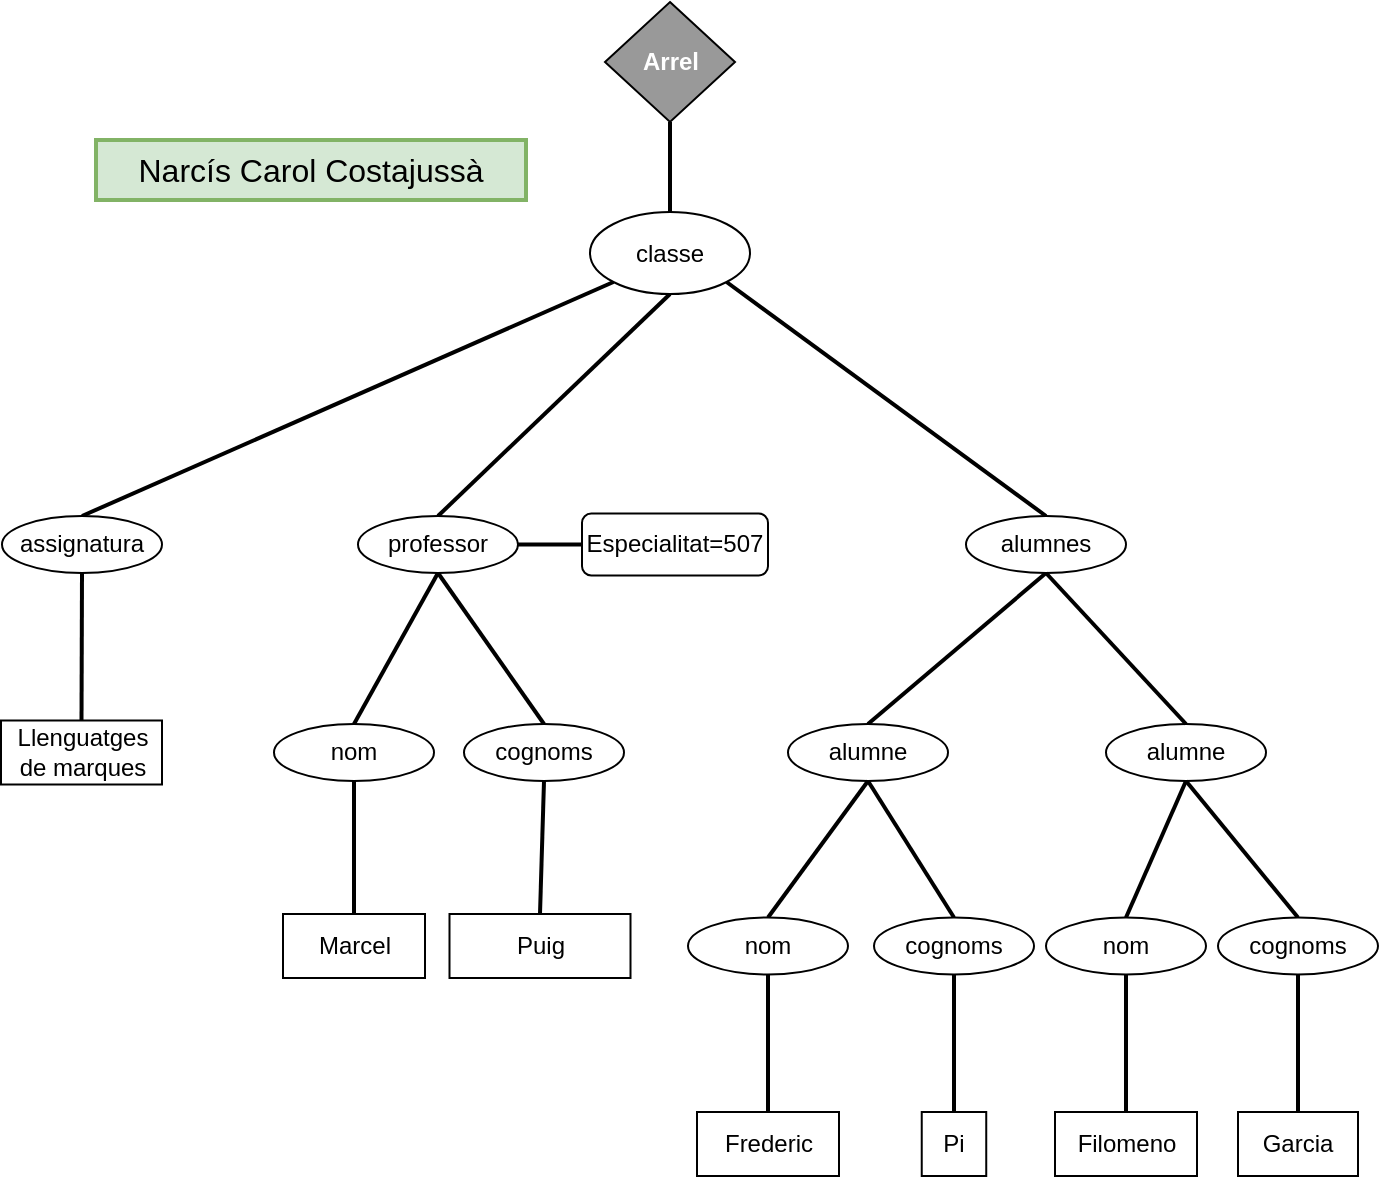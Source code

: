 <mxfile version="24.8.4">
  <diagram name="Pàgina-1" id="LbVerQ4kLHdDsUL7OnN9">
    <mxGraphModel dx="839" dy="1209" grid="0" gridSize="10" guides="1" tooltips="1" connect="1" arrows="1" fold="1" page="0" pageScale="1" pageWidth="827" pageHeight="1169" math="0" shadow="0">
      <root>
        <mxCell id="0" />
        <mxCell id="1" parent="0" />
        <mxCell id="pjNHUrydd99h5L4wFalr-1" value="" style="edgeStyle=none;curved=1;rounded=0;orthogonalLoop=1;jettySize=auto;html=1;fontSize=12;startSize=8;endSize=8;exitX=0.5;exitY=1;exitDx=0;exitDy=0;entryX=0.5;entryY=0;entryDx=0;entryDy=0;endArrow=none;endFill=0;strokeWidth=2;" edge="1" parent="1" source="pjNHUrydd99h5L4wFalr-10" target="pjNHUrydd99h5L4wFalr-7">
          <mxGeometry relative="1" as="geometry" />
        </mxCell>
        <mxCell id="pjNHUrydd99h5L4wFalr-2" value="" style="edgeStyle=none;curved=1;rounded=0;orthogonalLoop=1;jettySize=auto;html=1;fontSize=12;startSize=8;endSize=8;exitX=1;exitY=1;exitDx=0;exitDy=0;entryX=0.5;entryY=0;entryDx=0;entryDy=0;endArrow=none;endFill=0;strokeWidth=2;" edge="1" parent="1" source="pjNHUrydd99h5L4wFalr-10" target="pjNHUrydd99h5L4wFalr-16">
          <mxGeometry relative="1" as="geometry" />
        </mxCell>
        <mxCell id="pjNHUrydd99h5L4wFalr-3" style="edgeStyle=none;curved=1;rounded=0;orthogonalLoop=1;jettySize=auto;html=1;exitX=0.5;exitY=1;exitDx=0;exitDy=0;entryX=0.5;entryY=0;entryDx=0;entryDy=0;fontSize=12;startSize=8;endSize=8;endArrow=none;endFill=0;strokeWidth=2;" edge="1" parent="1" source="pjNHUrydd99h5L4wFalr-4" target="pjNHUrydd99h5L4wFalr-10">
          <mxGeometry relative="1" as="geometry" />
        </mxCell>
        <mxCell id="pjNHUrydd99h5L4wFalr-4" value="Arrel" style="rhombus;whiteSpace=wrap;html=1;fillColor=#999999;strokeColor=#000000;fontColor=#FFFFFF;fontStyle=1" vertex="1" parent="1">
          <mxGeometry x="147.5" y="-121" width="65" height="60" as="geometry" />
        </mxCell>
        <mxCell id="pjNHUrydd99h5L4wFalr-5" value="" style="edgeStyle=none;curved=1;rounded=0;orthogonalLoop=1;jettySize=auto;html=1;fontSize=12;startSize=8;endSize=8;entryX=0.5;entryY=0;entryDx=0;entryDy=0;exitX=0.5;exitY=1;exitDx=0;exitDy=0;endArrow=none;endFill=0;strokeWidth=2;" edge="1" parent="1" source="pjNHUrydd99h5L4wFalr-7" target="pjNHUrydd99h5L4wFalr-12">
          <mxGeometry relative="1" as="geometry">
            <mxPoint x="-67" y="233" as="targetPoint" />
          </mxGeometry>
        </mxCell>
        <mxCell id="pjNHUrydd99h5L4wFalr-6" style="edgeStyle=none;curved=1;rounded=0;orthogonalLoop=1;jettySize=auto;html=1;entryX=0.5;entryY=0;entryDx=0;entryDy=0;fontSize=12;startSize=8;endSize=8;exitX=0.5;exitY=1;exitDx=0;exitDy=0;endArrow=none;endFill=0;strokeWidth=2;" edge="1" parent="1" source="pjNHUrydd99h5L4wFalr-7" target="pjNHUrydd99h5L4wFalr-14">
          <mxGeometry relative="1" as="geometry" />
        </mxCell>
        <mxCell id="pjNHUrydd99h5L4wFalr-39" style="edgeStyle=none;curved=1;rounded=0;orthogonalLoop=1;jettySize=auto;html=1;exitX=1;exitY=0.5;exitDx=0;exitDy=0;entryX=0;entryY=0.5;entryDx=0;entryDy=0;fontSize=12;startSize=8;endSize=8;endArrow=none;endFill=0;strokeWidth=2;" edge="1" parent="1" source="pjNHUrydd99h5L4wFalr-7" target="pjNHUrydd99h5L4wFalr-36">
          <mxGeometry relative="1" as="geometry" />
        </mxCell>
        <mxCell id="pjNHUrydd99h5L4wFalr-7" value="professor" style="ellipse;whiteSpace=wrap;html=1;" vertex="1" parent="1">
          <mxGeometry x="24" y="136" width="80" height="28.5" as="geometry" />
        </mxCell>
        <mxCell id="pjNHUrydd99h5L4wFalr-8" style="edgeStyle=none;curved=1;rounded=0;orthogonalLoop=1;jettySize=auto;html=1;entryX=0.5;entryY=0;entryDx=0;entryDy=0;fontSize=12;startSize=8;endSize=8;exitX=0;exitY=1;exitDx=0;exitDy=0;endArrow=none;endFill=0;strokeWidth=2;" edge="1" parent="1" source="pjNHUrydd99h5L4wFalr-10" target="pjNHUrydd99h5L4wFalr-18">
          <mxGeometry relative="1" as="geometry" />
        </mxCell>
        <mxCell id="pjNHUrydd99h5L4wFalr-10" value="classe" style="ellipse;whiteSpace=wrap;html=1;" vertex="1" parent="1">
          <mxGeometry x="140" y="-16" width="80" height="41" as="geometry" />
        </mxCell>
        <mxCell id="pjNHUrydd99h5L4wFalr-11" style="edgeStyle=none;curved=1;rounded=0;orthogonalLoop=1;jettySize=auto;html=1;exitX=0.5;exitY=1;exitDx=0;exitDy=0;entryX=0.5;entryY=0;entryDx=0;entryDy=0;fontSize=12;startSize=8;endSize=8;endArrow=none;endFill=0;strokeWidth=2;" edge="1" parent="1" source="pjNHUrydd99h5L4wFalr-12" target="pjNHUrydd99h5L4wFalr-28">
          <mxGeometry relative="1" as="geometry" />
        </mxCell>
        <mxCell id="pjNHUrydd99h5L4wFalr-12" value="nom" style="ellipse;whiteSpace=wrap;html=1;" vertex="1" parent="1">
          <mxGeometry x="-18" y="240" width="80" height="28.5" as="geometry" />
        </mxCell>
        <mxCell id="pjNHUrydd99h5L4wFalr-13" style="edgeStyle=none;curved=1;rounded=0;orthogonalLoop=1;jettySize=auto;html=1;exitX=0.5;exitY=1;exitDx=0;exitDy=0;entryX=0.5;entryY=0;entryDx=0;entryDy=0;fontSize=12;startSize=8;endSize=8;endArrow=none;endFill=0;strokeWidth=2;" edge="1" parent="1" source="pjNHUrydd99h5L4wFalr-14" target="pjNHUrydd99h5L4wFalr-29">
          <mxGeometry relative="1" as="geometry" />
        </mxCell>
        <mxCell id="pjNHUrydd99h5L4wFalr-14" value="cognoms" style="ellipse;whiteSpace=wrap;html=1;" vertex="1" parent="1">
          <mxGeometry x="77" y="240" width="80" height="28.5" as="geometry" />
        </mxCell>
        <mxCell id="pjNHUrydd99h5L4wFalr-15" style="edgeStyle=none;curved=1;rounded=0;orthogonalLoop=1;jettySize=auto;html=1;exitX=0.5;exitY=1;exitDx=0;exitDy=0;entryX=0.5;entryY=0;entryDx=0;entryDy=0;fontSize=12;startSize=8;endSize=8;endArrow=none;endFill=0;strokeWidth=2;" edge="1" parent="1" source="pjNHUrydd99h5L4wFalr-16" target="pjNHUrydd99h5L4wFalr-22">
          <mxGeometry relative="1" as="geometry" />
        </mxCell>
        <mxCell id="pjNHUrydd99h5L4wFalr-16" value="alumnes" style="ellipse;whiteSpace=wrap;html=1;" vertex="1" parent="1">
          <mxGeometry x="328" y="136" width="80" height="28.5" as="geometry" />
        </mxCell>
        <mxCell id="pjNHUrydd99h5L4wFalr-17" style="edgeStyle=none;curved=1;rounded=0;orthogonalLoop=1;jettySize=auto;html=1;exitX=0.5;exitY=1;exitDx=0;exitDy=0;entryX=0.5;entryY=0;entryDx=0;entryDy=0;fontSize=12;startSize=8;endSize=8;endArrow=none;endFill=0;strokeWidth=2;" edge="1" parent="1" source="pjNHUrydd99h5L4wFalr-18" target="pjNHUrydd99h5L4wFalr-32">
          <mxGeometry relative="1" as="geometry" />
        </mxCell>
        <mxCell id="pjNHUrydd99h5L4wFalr-18" value="assignatura" style="ellipse;whiteSpace=wrap;html=1;" vertex="1" parent="1">
          <mxGeometry x="-154" y="136" width="80" height="28.5" as="geometry" />
        </mxCell>
        <mxCell id="pjNHUrydd99h5L4wFalr-22" value="alumne" style="ellipse;whiteSpace=wrap;html=1;" vertex="1" parent="1">
          <mxGeometry x="239" y="240" width="80" height="28.5" as="geometry" />
        </mxCell>
        <mxCell id="pjNHUrydd99h5L4wFalr-24" value="alumne" style="ellipse;whiteSpace=wrap;html=1;" vertex="1" parent="1">
          <mxGeometry x="398" y="240" width="80" height="28.5" as="geometry" />
        </mxCell>
        <mxCell id="pjNHUrydd99h5L4wFalr-25" style="edgeStyle=none;curved=1;rounded=0;orthogonalLoop=1;jettySize=auto;html=1;exitX=0.5;exitY=1;exitDx=0;exitDy=0;entryX=0.5;entryY=0;entryDx=0;entryDy=0;fontSize=12;startSize=8;endSize=8;endArrow=none;endFill=0;strokeWidth=2;" edge="1" parent="1" source="pjNHUrydd99h5L4wFalr-16" target="pjNHUrydd99h5L4wFalr-24">
          <mxGeometry relative="1" as="geometry" />
        </mxCell>
        <mxCell id="pjNHUrydd99h5L4wFalr-28" value="Marcel" style="rounded=0;whiteSpace=wrap;html=1;" vertex="1" parent="1">
          <mxGeometry x="-13.5" y="335" width="71" height="32" as="geometry" />
        </mxCell>
        <mxCell id="pjNHUrydd99h5L4wFalr-29" value="Puig" style="rounded=0;whiteSpace=wrap;html=1;" vertex="1" parent="1">
          <mxGeometry x="69.75" y="335" width="90.5" height="32" as="geometry" />
        </mxCell>
        <mxCell id="pjNHUrydd99h5L4wFalr-32" value="Llenguatges de marques" style="rounded=0;whiteSpace=wrap;html=1;" vertex="1" parent="1">
          <mxGeometry x="-154.5" y="238.25" width="80.5" height="32" as="geometry" />
        </mxCell>
        <mxCell id="pjNHUrydd99h5L4wFalr-36" value="Especialitat=507" style="rounded=1;whiteSpace=wrap;html=1;" vertex="1" parent="1">
          <mxGeometry x="136" y="134.75" width="93" height="31" as="geometry" />
        </mxCell>
        <mxCell id="pjNHUrydd99h5L4wFalr-40" value="" style="edgeStyle=none;curved=1;rounded=0;orthogonalLoop=1;jettySize=auto;html=1;fontSize=12;startSize=8;endSize=8;entryX=0.5;entryY=0;entryDx=0;entryDy=0;exitX=0.5;exitY=1;exitDx=0;exitDy=0;endArrow=none;endFill=0;strokeWidth=2;" edge="1" parent="1" target="pjNHUrydd99h5L4wFalr-43" source="pjNHUrydd99h5L4wFalr-22">
          <mxGeometry relative="1" as="geometry">
            <mxPoint x="134" y="458" as="targetPoint" />
            <mxPoint x="235" y="390" as="sourcePoint" />
          </mxGeometry>
        </mxCell>
        <mxCell id="pjNHUrydd99h5L4wFalr-41" style="edgeStyle=none;curved=1;rounded=0;orthogonalLoop=1;jettySize=auto;html=1;entryX=0.5;entryY=0;entryDx=0;entryDy=0;fontSize=12;startSize=8;endSize=8;exitX=0.5;exitY=1;exitDx=0;exitDy=0;endArrow=none;endFill=0;strokeWidth=2;" edge="1" parent="1" target="pjNHUrydd99h5L4wFalr-45" source="pjNHUrydd99h5L4wFalr-22">
          <mxGeometry relative="1" as="geometry">
            <mxPoint x="235" y="390" as="sourcePoint" />
          </mxGeometry>
        </mxCell>
        <mxCell id="pjNHUrydd99h5L4wFalr-42" style="edgeStyle=none;curved=1;rounded=0;orthogonalLoop=1;jettySize=auto;html=1;exitX=0.5;exitY=1;exitDx=0;exitDy=0;entryX=0.5;entryY=0;entryDx=0;entryDy=0;fontSize=12;startSize=8;endSize=8;endArrow=none;endFill=0;strokeWidth=2;" edge="1" parent="1" source="pjNHUrydd99h5L4wFalr-43" target="pjNHUrydd99h5L4wFalr-46">
          <mxGeometry relative="1" as="geometry" />
        </mxCell>
        <mxCell id="pjNHUrydd99h5L4wFalr-43" value="nom" style="ellipse;whiteSpace=wrap;html=1;" vertex="1" parent="1">
          <mxGeometry x="189" y="336.75" width="80" height="28.5" as="geometry" />
        </mxCell>
        <mxCell id="pjNHUrydd99h5L4wFalr-44" style="edgeStyle=none;curved=1;rounded=0;orthogonalLoop=1;jettySize=auto;html=1;exitX=0.5;exitY=1;exitDx=0;exitDy=0;entryX=0.5;entryY=0;entryDx=0;entryDy=0;fontSize=12;startSize=8;endSize=8;endArrow=none;endFill=0;strokeWidth=2;" edge="1" parent="1" source="pjNHUrydd99h5L4wFalr-45" target="pjNHUrydd99h5L4wFalr-47">
          <mxGeometry relative="1" as="geometry" />
        </mxCell>
        <mxCell id="pjNHUrydd99h5L4wFalr-45" value="cognoms" style="ellipse;whiteSpace=wrap;html=1;" vertex="1" parent="1">
          <mxGeometry x="282" y="336.75" width="80" height="28.5" as="geometry" />
        </mxCell>
        <mxCell id="pjNHUrydd99h5L4wFalr-46" value="Frederic" style="rounded=0;whiteSpace=wrap;html=1;" vertex="1" parent="1">
          <mxGeometry x="193.5" y="434" width="71" height="32" as="geometry" />
        </mxCell>
        <mxCell id="pjNHUrydd99h5L4wFalr-47" value="Pi" style="rounded=0;whiteSpace=wrap;html=1;" vertex="1" parent="1">
          <mxGeometry x="305.87" y="434" width="32.25" height="32" as="geometry" />
        </mxCell>
        <mxCell id="pjNHUrydd99h5L4wFalr-56" value="" style="edgeStyle=none;curved=1;rounded=0;orthogonalLoop=1;jettySize=auto;html=1;fontSize=12;startSize=8;endSize=8;entryX=0.5;entryY=0;entryDx=0;entryDy=0;exitX=0.5;exitY=1;exitDx=0;exitDy=0;endArrow=none;endFill=0;strokeWidth=2;" edge="1" parent="1" target="pjNHUrydd99h5L4wFalr-59" source="pjNHUrydd99h5L4wFalr-24">
          <mxGeometry relative="1" as="geometry">
            <mxPoint x="328" y="364" as="targetPoint" />
            <mxPoint x="429" y="296" as="sourcePoint" />
          </mxGeometry>
        </mxCell>
        <mxCell id="pjNHUrydd99h5L4wFalr-57" style="edgeStyle=none;curved=1;rounded=0;orthogonalLoop=1;jettySize=auto;html=1;entryX=0.5;entryY=0;entryDx=0;entryDy=0;fontSize=12;startSize=8;endSize=8;exitX=0.5;exitY=1;exitDx=0;exitDy=0;endArrow=none;endFill=0;strokeWidth=2;" edge="1" parent="1" target="pjNHUrydd99h5L4wFalr-61" source="pjNHUrydd99h5L4wFalr-24">
          <mxGeometry relative="1" as="geometry">
            <mxPoint x="429" y="296" as="sourcePoint" />
          </mxGeometry>
        </mxCell>
        <mxCell id="pjNHUrydd99h5L4wFalr-58" style="edgeStyle=none;curved=1;rounded=0;orthogonalLoop=1;jettySize=auto;html=1;exitX=0.5;exitY=1;exitDx=0;exitDy=0;entryX=0.5;entryY=0;entryDx=0;entryDy=0;fontSize=12;startSize=8;endSize=8;endArrow=none;endFill=0;strokeWidth=2;" edge="1" parent="1" source="pjNHUrydd99h5L4wFalr-59" target="pjNHUrydd99h5L4wFalr-62">
          <mxGeometry relative="1" as="geometry" />
        </mxCell>
        <mxCell id="pjNHUrydd99h5L4wFalr-59" value="nom" style="ellipse;whiteSpace=wrap;html=1;" vertex="1" parent="1">
          <mxGeometry x="368" y="336.75" width="80" height="28.5" as="geometry" />
        </mxCell>
        <mxCell id="pjNHUrydd99h5L4wFalr-60" style="edgeStyle=none;curved=1;rounded=0;orthogonalLoop=1;jettySize=auto;html=1;exitX=0.5;exitY=1;exitDx=0;exitDy=0;entryX=0.5;entryY=0;entryDx=0;entryDy=0;fontSize=12;startSize=8;endSize=8;endArrow=none;endFill=0;strokeWidth=2;" edge="1" parent="1" source="pjNHUrydd99h5L4wFalr-61" target="pjNHUrydd99h5L4wFalr-63">
          <mxGeometry relative="1" as="geometry" />
        </mxCell>
        <mxCell id="pjNHUrydd99h5L4wFalr-61" value="cognoms" style="ellipse;whiteSpace=wrap;html=1;" vertex="1" parent="1">
          <mxGeometry x="454" y="336.75" width="80" height="28.5" as="geometry" />
        </mxCell>
        <mxCell id="pjNHUrydd99h5L4wFalr-62" value="Filomeno" style="rounded=0;whiteSpace=wrap;html=1;" vertex="1" parent="1">
          <mxGeometry x="372.5" y="434" width="71" height="32" as="geometry" />
        </mxCell>
        <mxCell id="pjNHUrydd99h5L4wFalr-63" value="Garcia" style="rounded=0;whiteSpace=wrap;html=1;" vertex="1" parent="1">
          <mxGeometry x="464" y="434" width="60" height="32" as="geometry" />
        </mxCell>
        <mxCell id="pjNHUrydd99h5L4wFalr-64" value="Narcís Carol Costajussà" style="text;html=1;align=center;verticalAlign=middle;whiteSpace=wrap;rounded=0;fontSize=16;strokeColor=#82b366;strokeWidth=2;fillColor=#d5e8d4;" vertex="1" parent="1">
          <mxGeometry x="-107" y="-52" width="215" height="30" as="geometry" />
        </mxCell>
      </root>
    </mxGraphModel>
  </diagram>
</mxfile>
